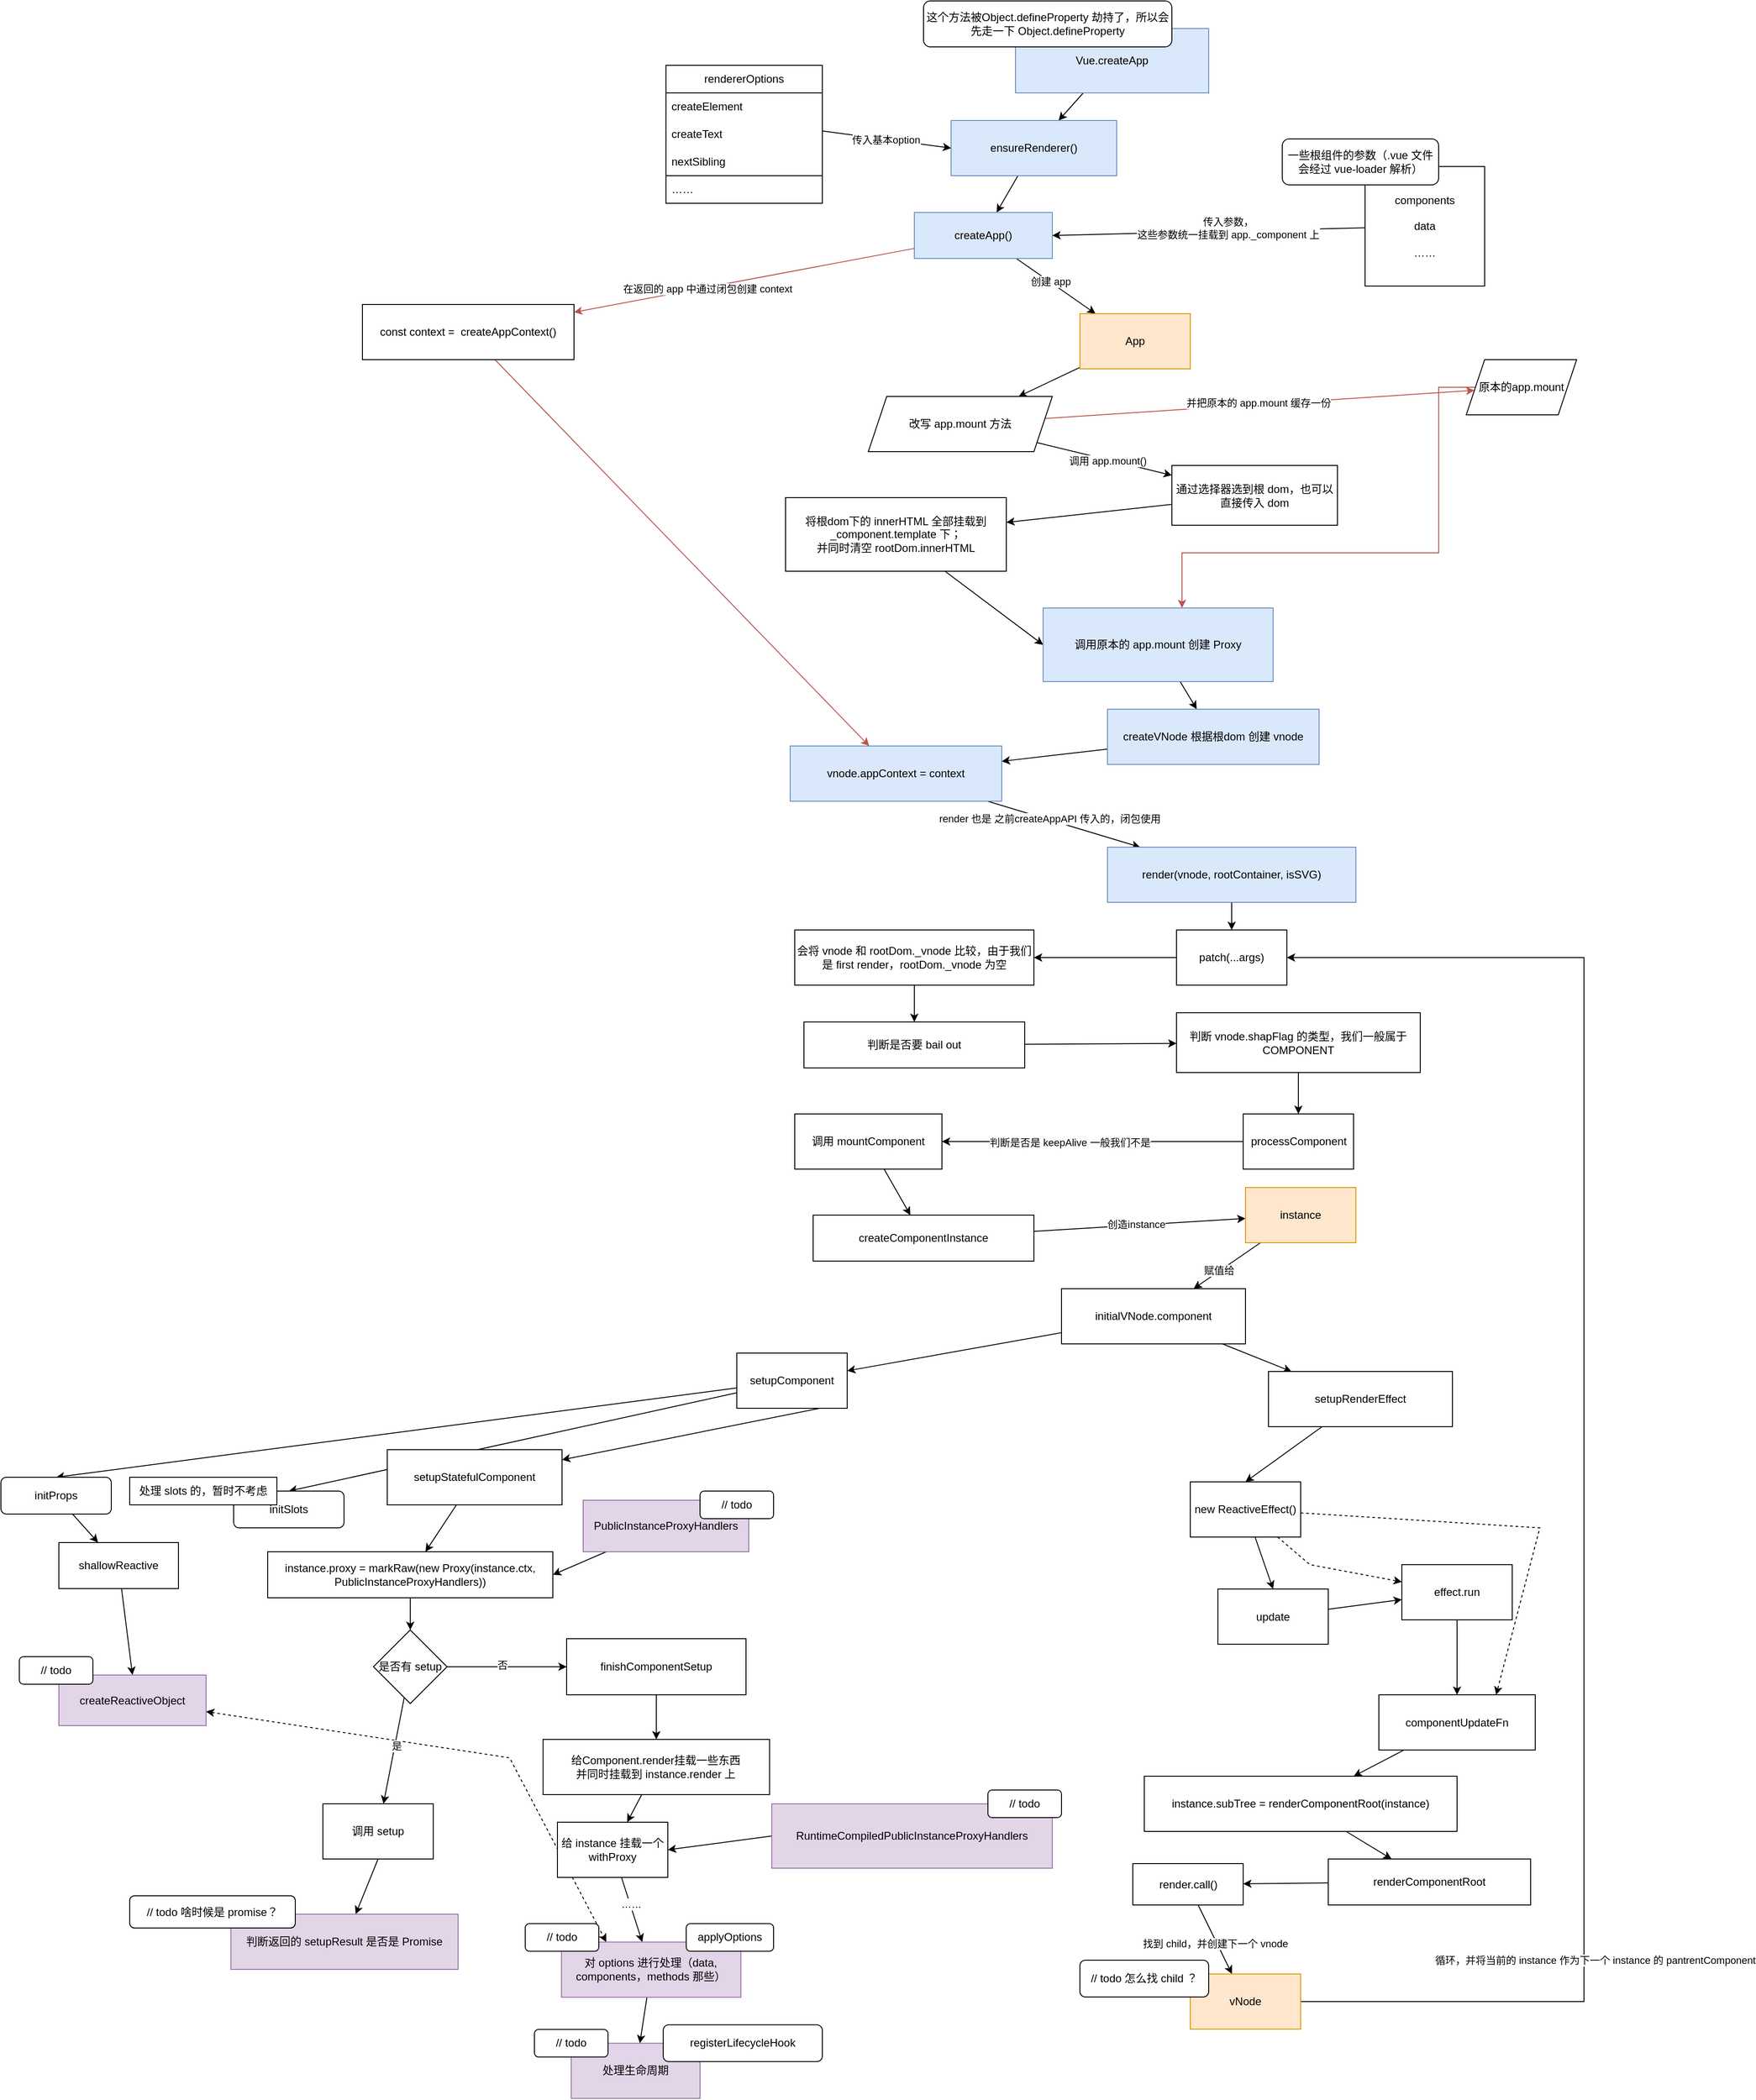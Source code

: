 <mxfile version="21.7.4" type="github">
  <diagram name="第 1 页" id="jVa2W7IPWwnAXI4XaTAD">
    <mxGraphModel dx="2261" dy="822" grid="1" gridSize="10" guides="1" tooltips="1" connect="1" arrows="1" fold="1" page="1" pageScale="1" pageWidth="827" pageHeight="1169" math="0" shadow="0">
      <root>
        <mxCell id="0" />
        <mxCell id="1" parent="0" />
        <mxCell id="zJVTqqphNSBY5kHAIyzm-97" style="edgeStyle=none;rounded=0;orthogonalLoop=1;jettySize=auto;html=1;exitX=0.75;exitY=1;exitDx=0;exitDy=0;" parent="1" source="zJVTqqphNSBY5kHAIyzm-80" target="zJVTqqphNSBY5kHAIyzm-98" edge="1">
          <mxGeometry relative="1" as="geometry">
            <mxPoint x="410" y="1750" as="targetPoint" />
            <mxPoint x="220" y="1695.001" as="sourcePoint" />
          </mxGeometry>
        </mxCell>
        <mxCell id="zJVTqqphNSBY5kHAIyzm-1" style="rounded=0;orthogonalLoop=1;jettySize=auto;html=1;" parent="1" source="simCPiNDv_beY422lD6f-1" target="zJVTqqphNSBY5kHAIyzm-2" edge="1">
          <mxGeometry relative="1" as="geometry">
            <mxPoint x="320" y="270" as="targetPoint" />
          </mxGeometry>
        </mxCell>
        <mxCell id="simCPiNDv_beY422lD6f-1" value="Vue.createApp" style="rounded=0;whiteSpace=wrap;html=1;fillColor=#dae8fc;strokeColor=#6c8ebf;" parent="1" vertex="1">
          <mxGeometry x="280" y="110" width="210" height="70" as="geometry" />
        </mxCell>
        <mxCell id="simCPiNDv_beY422lD6f-2" value="这个方法被Object.defineProperty 劫持了，所以会先走一下 Object.defineProperty" style="rounded=1;whiteSpace=wrap;html=1;" parent="1" vertex="1">
          <mxGeometry x="180" y="80" width="270" height="50" as="geometry" />
        </mxCell>
        <mxCell id="zJVTqqphNSBY5kHAIyzm-11" style="rounded=0;orthogonalLoop=1;jettySize=auto;html=1;" parent="1" source="zJVTqqphNSBY5kHAIyzm-2" target="zJVTqqphNSBY5kHAIyzm-12" edge="1">
          <mxGeometry relative="1" as="geometry">
            <mxPoint x="280" y="360" as="targetPoint" />
          </mxGeometry>
        </mxCell>
        <mxCell id="zJVTqqphNSBY5kHAIyzm-2" value="ensureRenderer()" style="rounded=0;whiteSpace=wrap;html=1;fillColor=#dae8fc;strokeColor=#6c8ebf;" parent="1" vertex="1">
          <mxGeometry x="210" y="210" width="180" height="60" as="geometry" />
        </mxCell>
        <mxCell id="zJVTqqphNSBY5kHAIyzm-7" style="rounded=0;orthogonalLoop=1;jettySize=auto;html=1;entryX=0;entryY=0.5;entryDx=0;entryDy=0;" parent="1" source="zJVTqqphNSBY5kHAIyzm-3" target="zJVTqqphNSBY5kHAIyzm-2" edge="1">
          <mxGeometry relative="1" as="geometry" />
        </mxCell>
        <mxCell id="zJVTqqphNSBY5kHAIyzm-8" value="传入基本option" style="edgeLabel;html=1;align=center;verticalAlign=middle;resizable=0;points=[];" parent="zJVTqqphNSBY5kHAIyzm-7" vertex="1" connectable="0">
          <mxGeometry x="-0.017" relative="1" as="geometry">
            <mxPoint as="offset" />
          </mxGeometry>
        </mxCell>
        <mxCell id="zJVTqqphNSBY5kHAIyzm-3" value="rendererOptions" style="swimlane;fontStyle=0;childLayout=stackLayout;horizontal=1;startSize=30;horizontalStack=0;resizeParent=1;resizeParentMax=0;resizeLast=0;collapsible=1;marginBottom=0;whiteSpace=wrap;html=1;" parent="1" vertex="1">
          <mxGeometry x="-100" y="150" width="170" height="120" as="geometry" />
        </mxCell>
        <mxCell id="zJVTqqphNSBY5kHAIyzm-4" value="createElement" style="text;strokeColor=none;fillColor=none;align=left;verticalAlign=middle;spacingLeft=4;spacingRight=4;overflow=hidden;points=[[0,0.5],[1,0.5]];portConstraint=eastwest;rotatable=0;whiteSpace=wrap;html=1;" parent="zJVTqqphNSBY5kHAIyzm-3" vertex="1">
          <mxGeometry y="30" width="170" height="30" as="geometry" />
        </mxCell>
        <mxCell id="zJVTqqphNSBY5kHAIyzm-5" value="createText" style="text;strokeColor=none;fillColor=none;align=left;verticalAlign=middle;spacingLeft=4;spacingRight=4;overflow=hidden;points=[[0,0.5],[1,0.5]];portConstraint=eastwest;rotatable=0;whiteSpace=wrap;html=1;" parent="zJVTqqphNSBY5kHAIyzm-3" vertex="1">
          <mxGeometry y="60" width="170" height="30" as="geometry" />
        </mxCell>
        <mxCell id="zJVTqqphNSBY5kHAIyzm-6" value="nextSibling" style="text;strokeColor=none;fillColor=none;align=left;verticalAlign=middle;spacingLeft=4;spacingRight=4;overflow=hidden;points=[[0,0.5],[1,0.5]];portConstraint=eastwest;rotatable=0;whiteSpace=wrap;html=1;" parent="zJVTqqphNSBY5kHAIyzm-3" vertex="1">
          <mxGeometry y="90" width="170" height="30" as="geometry" />
        </mxCell>
        <mxCell id="zJVTqqphNSBY5kHAIyzm-10" value="……" style="text;strokeColor=default;fillColor=none;align=left;verticalAlign=middle;spacingLeft=4;spacingRight=4;overflow=hidden;points=[[0,0.5],[1,0.5]];portConstraint=eastwest;rotatable=0;whiteSpace=wrap;html=1;" parent="1" vertex="1">
          <mxGeometry x="-100" y="270" width="170" height="30" as="geometry" />
        </mxCell>
        <mxCell id="zJVTqqphNSBY5kHAIyzm-13" style="rounded=0;orthogonalLoop=1;jettySize=auto;html=1;" parent="1" source="zJVTqqphNSBY5kHAIyzm-12" target="zJVTqqphNSBY5kHAIyzm-14" edge="1">
          <mxGeometry relative="1" as="geometry">
            <mxPoint x="270" y="460" as="targetPoint" />
          </mxGeometry>
        </mxCell>
        <mxCell id="zJVTqqphNSBY5kHAIyzm-15" value="创建 app" style="edgeLabel;html=1;align=center;verticalAlign=middle;resizable=0;points=[];" parent="zJVTqqphNSBY5kHAIyzm-13" vertex="1" connectable="0">
          <mxGeometry x="-0.15" y="1" relative="1" as="geometry">
            <mxPoint as="offset" />
          </mxGeometry>
        </mxCell>
        <mxCell id="zJVTqqphNSBY5kHAIyzm-46" style="edgeStyle=none;rounded=0;orthogonalLoop=1;jettySize=auto;html=1;fillColor=#f8cecc;strokeColor=#b85450;" parent="1" source="zJVTqqphNSBY5kHAIyzm-12" target="zJVTqqphNSBY5kHAIyzm-48" edge="1">
          <mxGeometry relative="1" as="geometry">
            <mxPoint y="420" as="targetPoint" />
          </mxGeometry>
        </mxCell>
        <mxCell id="zJVTqqphNSBY5kHAIyzm-47" value="在返回的 app 中通过闭包创建 context" style="edgeLabel;html=1;align=center;verticalAlign=middle;resizable=0;points=[];" parent="zJVTqqphNSBY5kHAIyzm-46" vertex="1" connectable="0">
          <mxGeometry x="0.219" y="2" relative="1" as="geometry">
            <mxPoint y="-1" as="offset" />
          </mxGeometry>
        </mxCell>
        <mxCell id="zJVTqqphNSBY5kHAIyzm-12" value="createApp()" style="rounded=0;whiteSpace=wrap;html=1;fillColor=#dae8fc;strokeColor=#6c8ebf;" parent="1" vertex="1">
          <mxGeometry x="170" y="310" width="150" height="50" as="geometry" />
        </mxCell>
        <mxCell id="zJVTqqphNSBY5kHAIyzm-26" style="edgeStyle=none;rounded=0;orthogonalLoop=1;jettySize=auto;html=1;" parent="1" source="zJVTqqphNSBY5kHAIyzm-14" target="zJVTqqphNSBY5kHAIyzm-27" edge="1">
          <mxGeometry relative="1" as="geometry">
            <mxPoint x="360" y="530" as="targetPoint" />
          </mxGeometry>
        </mxCell>
        <mxCell id="zJVTqqphNSBY5kHAIyzm-14" value="App" style="rounded=0;whiteSpace=wrap;html=1;fillColor=#ffe6cc;strokeColor=#d79b00;" parent="1" vertex="1">
          <mxGeometry x="350" y="420" width="120" height="60" as="geometry" />
        </mxCell>
        <mxCell id="zJVTqqphNSBY5kHAIyzm-20" style="edgeStyle=none;rounded=0;orthogonalLoop=1;jettySize=auto;html=1;entryX=1;entryY=0.5;entryDx=0;entryDy=0;" parent="1" source="zJVTqqphNSBY5kHAIyzm-19" target="zJVTqqphNSBY5kHAIyzm-12" edge="1">
          <mxGeometry relative="1" as="geometry" />
        </mxCell>
        <mxCell id="zJVTqqphNSBY5kHAIyzm-21" value="传入参数，&lt;br&gt;这些参数统一挂载到 app._component 上" style="edgeLabel;html=1;align=center;verticalAlign=middle;resizable=0;points=[];" parent="zJVTqqphNSBY5kHAIyzm-20" vertex="1" connectable="0">
          <mxGeometry x="0.08" y="-2" relative="1" as="geometry">
            <mxPoint x="34" y="-2" as="offset" />
          </mxGeometry>
        </mxCell>
        <mxCell id="zJVTqqphNSBY5kHAIyzm-19" value="components&lt;br&gt;&lt;br&gt;data&lt;br&gt;&lt;br&gt;……" style="whiteSpace=wrap;html=1;aspect=fixed;" parent="1" vertex="1">
          <mxGeometry x="660" y="260" width="130" height="130" as="geometry" />
        </mxCell>
        <mxCell id="zJVTqqphNSBY5kHAIyzm-24" value="一些根组件的参数（.vue 文件会经过 vue-loader 解析）" style="rounded=1;whiteSpace=wrap;html=1;" parent="1" vertex="1">
          <mxGeometry x="570" y="230" width="170" height="50" as="geometry" />
        </mxCell>
        <mxCell id="zJVTqqphNSBY5kHAIyzm-28" style="edgeStyle=none;rounded=0;orthogonalLoop=1;jettySize=auto;html=1;" parent="1" source="zJVTqqphNSBY5kHAIyzm-27" target="zJVTqqphNSBY5kHAIyzm-31" edge="1">
          <mxGeometry relative="1" as="geometry">
            <mxPoint x="390" y="620" as="targetPoint" />
          </mxGeometry>
        </mxCell>
        <mxCell id="zJVTqqphNSBY5kHAIyzm-29" value="调用 app.mount()" style="edgeLabel;html=1;align=center;verticalAlign=middle;resizable=0;points=[];" parent="zJVTqqphNSBY5kHAIyzm-28" vertex="1" connectable="0">
          <mxGeometry x="-0.183" y="-7" relative="1" as="geometry">
            <mxPoint x="18" y="-2" as="offset" />
          </mxGeometry>
        </mxCell>
        <mxCell id="zJVTqqphNSBY5kHAIyzm-35" style="edgeStyle=none;rounded=0;orthogonalLoop=1;jettySize=auto;html=1;fillColor=#f8cecc;strokeColor=#b85450;" parent="1" source="zJVTqqphNSBY5kHAIyzm-27" target="zJVTqqphNSBY5kHAIyzm-37" edge="1">
          <mxGeometry relative="1" as="geometry">
            <mxPoint x="650" y="530" as="targetPoint" />
          </mxGeometry>
        </mxCell>
        <mxCell id="zJVTqqphNSBY5kHAIyzm-36" value="并把原本的 app.mount 缓存一份" style="edgeLabel;html=1;align=center;verticalAlign=middle;resizable=0;points=[];" parent="zJVTqqphNSBY5kHAIyzm-35" vertex="1" connectable="0">
          <mxGeometry x="-0.008" y="2" relative="1" as="geometry">
            <mxPoint as="offset" />
          </mxGeometry>
        </mxCell>
        <mxCell id="zJVTqqphNSBY5kHAIyzm-27" value="改写 app.mount 方法" style="shape=parallelogram;perimeter=parallelogramPerimeter;whiteSpace=wrap;html=1;fixedSize=1;" parent="1" vertex="1">
          <mxGeometry x="120" y="510" width="200" height="60" as="geometry" />
        </mxCell>
        <mxCell id="zJVTqqphNSBY5kHAIyzm-33" style="edgeStyle=none;rounded=0;orthogonalLoop=1;jettySize=auto;html=1;" parent="1" source="zJVTqqphNSBY5kHAIyzm-31" target="zJVTqqphNSBY5kHAIyzm-34" edge="1">
          <mxGeometry relative="1" as="geometry">
            <mxPoint x="280" y="670" as="targetPoint" />
          </mxGeometry>
        </mxCell>
        <mxCell id="zJVTqqphNSBY5kHAIyzm-31" value="通过选择器选到根 dom，也可以直接传入 dom" style="rounded=0;whiteSpace=wrap;html=1;" parent="1" vertex="1">
          <mxGeometry x="450" y="585" width="180" height="65" as="geometry" />
        </mxCell>
        <mxCell id="zJVTqqphNSBY5kHAIyzm-38" style="edgeStyle=none;rounded=0;orthogonalLoop=1;jettySize=auto;html=1;entryX=0;entryY=0.5;entryDx=0;entryDy=0;" parent="1" source="zJVTqqphNSBY5kHAIyzm-34" target="zJVTqqphNSBY5kHAIyzm-41" edge="1">
          <mxGeometry relative="1" as="geometry">
            <mxPoint x="390" y="760" as="targetPoint" />
          </mxGeometry>
        </mxCell>
        <mxCell id="zJVTqqphNSBY5kHAIyzm-34" value="&lt;div style=&quot;&quot;&gt;&lt;span style=&quot;background-color: initial;&quot;&gt;将根dom下的 innerHTML 全部挂载到 _component.template 下；&lt;/span&gt;&lt;/div&gt;&lt;div style=&quot;&quot;&gt;&lt;span style=&quot;background-color: initial;&quot;&gt;并同时清空 rootDom.innerHTML&lt;/span&gt;&lt;/div&gt;" style="rounded=0;whiteSpace=wrap;html=1;align=center;" parent="1" vertex="1">
          <mxGeometry x="30" y="620" width="240" height="80" as="geometry" />
        </mxCell>
        <mxCell id="zJVTqqphNSBY5kHAIyzm-39" style="edgeStyle=orthogonalEdgeStyle;rounded=0;orthogonalLoop=1;jettySize=auto;html=1;fillColor=#f8cecc;strokeColor=#b85450;" parent="1" source="zJVTqqphNSBY5kHAIyzm-37" target="zJVTqqphNSBY5kHAIyzm-41" edge="1">
          <mxGeometry relative="1" as="geometry">
            <mxPoint x="460" y="760" as="targetPoint" />
            <Array as="points">
              <mxPoint x="740" y="680" />
              <mxPoint x="461" y="680" />
            </Array>
          </mxGeometry>
        </mxCell>
        <mxCell id="zJVTqqphNSBY5kHAIyzm-37" value="原本的app.mount" style="shape=parallelogram;perimeter=parallelogramPerimeter;whiteSpace=wrap;html=1;fixedSize=1;" parent="1" vertex="1">
          <mxGeometry x="770" y="470" width="120" height="60" as="geometry" />
        </mxCell>
        <mxCell id="zJVTqqphNSBY5kHAIyzm-42" style="edgeStyle=none;rounded=0;orthogonalLoop=1;jettySize=auto;html=1;" parent="1" source="zJVTqqphNSBY5kHAIyzm-41" target="zJVTqqphNSBY5kHAIyzm-43" edge="1">
          <mxGeometry relative="1" as="geometry">
            <mxPoint x="350" y="880" as="targetPoint" />
          </mxGeometry>
        </mxCell>
        <mxCell id="zJVTqqphNSBY5kHAIyzm-41" value="调用原本的 app.mount 创建 Proxy" style="rounded=0;whiteSpace=wrap;html=1;fillColor=#dae8fc;strokeColor=#6c8ebf;" parent="1" vertex="1">
          <mxGeometry x="310" y="740" width="250" height="80" as="geometry" />
        </mxCell>
        <mxCell id="zJVTqqphNSBY5kHAIyzm-51" style="edgeStyle=none;rounded=0;orthogonalLoop=1;jettySize=auto;html=1;" parent="1" source="zJVTqqphNSBY5kHAIyzm-43" target="zJVTqqphNSBY5kHAIyzm-50" edge="1">
          <mxGeometry relative="1" as="geometry" />
        </mxCell>
        <mxCell id="zJVTqqphNSBY5kHAIyzm-43" value="createVNode 根据根dom 创建 vnode" style="rounded=0;whiteSpace=wrap;html=1;fillColor=#dae8fc;strokeColor=#6c8ebf;" parent="1" vertex="1">
          <mxGeometry x="380" y="850" width="230" height="60" as="geometry" />
        </mxCell>
        <mxCell id="zJVTqqphNSBY5kHAIyzm-49" style="edgeStyle=none;rounded=0;orthogonalLoop=1;jettySize=auto;html=1;fillColor=#f8cecc;strokeColor=#b85450;" parent="1" source="zJVTqqphNSBY5kHAIyzm-48" target="zJVTqqphNSBY5kHAIyzm-50" edge="1">
          <mxGeometry relative="1" as="geometry">
            <mxPoint x="100" y="950" as="targetPoint" />
          </mxGeometry>
        </mxCell>
        <mxCell id="zJVTqqphNSBY5kHAIyzm-48" value="const context =&amp;nbsp;&amp;nbsp;createAppContext()" style="rounded=0;whiteSpace=wrap;html=1;" parent="1" vertex="1">
          <mxGeometry x="-430" y="410" width="230" height="60" as="geometry" />
        </mxCell>
        <mxCell id="zJVTqqphNSBY5kHAIyzm-52" style="edgeStyle=none;rounded=0;orthogonalLoop=1;jettySize=auto;html=1;" parent="1" source="zJVTqqphNSBY5kHAIyzm-50" target="zJVTqqphNSBY5kHAIyzm-53" edge="1">
          <mxGeometry relative="1" as="geometry">
            <mxPoint x="370" y="1000" as="targetPoint" />
          </mxGeometry>
        </mxCell>
        <mxCell id="zJVTqqphNSBY5kHAIyzm-54" value="render 也是 之前createAppAPI 传入的，闭包使用" style="edgeLabel;html=1;align=center;verticalAlign=middle;resizable=0;points=[];" parent="zJVTqqphNSBY5kHAIyzm-52" vertex="1" connectable="0">
          <mxGeometry x="-0.194" y="1" relative="1" as="geometry">
            <mxPoint as="offset" />
          </mxGeometry>
        </mxCell>
        <mxCell id="zJVTqqphNSBY5kHAIyzm-50" value="vnode.appContext = context" style="rounded=0;whiteSpace=wrap;html=1;fillColor=#dae8fc;strokeColor=#6c8ebf;" parent="1" vertex="1">
          <mxGeometry x="35" y="890" width="230" height="60" as="geometry" />
        </mxCell>
        <mxCell id="zJVTqqphNSBY5kHAIyzm-55" style="edgeStyle=none;rounded=0;orthogonalLoop=1;jettySize=auto;html=1;" parent="1" source="zJVTqqphNSBY5kHAIyzm-53" target="zJVTqqphNSBY5kHAIyzm-56" edge="1">
          <mxGeometry relative="1" as="geometry">
            <mxPoint x="515" y="1110" as="targetPoint" />
          </mxGeometry>
        </mxCell>
        <mxCell id="zJVTqqphNSBY5kHAIyzm-53" value="render(vnode, rootContainer, isSVG)" style="rounded=0;whiteSpace=wrap;html=1;fillColor=#dae8fc;strokeColor=#6c8ebf;" parent="1" vertex="1">
          <mxGeometry x="380" y="1000" width="270" height="60" as="geometry" />
        </mxCell>
        <mxCell id="zJVTqqphNSBY5kHAIyzm-57" style="edgeStyle=none;rounded=0;orthogonalLoop=1;jettySize=auto;html=1;" parent="1" source="zJVTqqphNSBY5kHAIyzm-56" target="zJVTqqphNSBY5kHAIyzm-58" edge="1">
          <mxGeometry relative="1" as="geometry">
            <mxPoint x="240" y="1120" as="targetPoint" />
          </mxGeometry>
        </mxCell>
        <mxCell id="zJVTqqphNSBY5kHAIyzm-56" value="patch(...args)" style="rounded=0;whiteSpace=wrap;html=1;" parent="1" vertex="1">
          <mxGeometry x="455" y="1090" width="120" height="60" as="geometry" />
        </mxCell>
        <mxCell id="zJVTqqphNSBY5kHAIyzm-59" style="edgeStyle=none;rounded=0;orthogonalLoop=1;jettySize=auto;html=1;" parent="1" source="zJVTqqphNSBY5kHAIyzm-58" target="zJVTqqphNSBY5kHAIyzm-60" edge="1">
          <mxGeometry relative="1" as="geometry">
            <mxPoint x="170" y="1210" as="targetPoint" />
          </mxGeometry>
        </mxCell>
        <mxCell id="zJVTqqphNSBY5kHAIyzm-58" value="会将 vnode 和 rootDom._vnode 比较，由于我们是 first render，rootDom._vnode 为空" style="rounded=0;whiteSpace=wrap;html=1;" parent="1" vertex="1">
          <mxGeometry x="40" y="1090" width="260" height="60" as="geometry" />
        </mxCell>
        <mxCell id="zJVTqqphNSBY5kHAIyzm-61" style="edgeStyle=none;rounded=0;orthogonalLoop=1;jettySize=auto;html=1;" parent="1" source="zJVTqqphNSBY5kHAIyzm-60" target="zJVTqqphNSBY5kHAIyzm-62" edge="1">
          <mxGeometry relative="1" as="geometry">
            <mxPoint x="400" y="1215" as="targetPoint" />
          </mxGeometry>
        </mxCell>
        <mxCell id="zJVTqqphNSBY5kHAIyzm-60" value="判断是否要 bail out" style="rounded=0;whiteSpace=wrap;html=1;" parent="1" vertex="1">
          <mxGeometry x="50" y="1190" width="240" height="50" as="geometry" />
        </mxCell>
        <mxCell id="zJVTqqphNSBY5kHAIyzm-63" style="edgeStyle=none;rounded=0;orthogonalLoop=1;jettySize=auto;html=1;" parent="1" source="zJVTqqphNSBY5kHAIyzm-62" target="zJVTqqphNSBY5kHAIyzm-64" edge="1">
          <mxGeometry relative="1" as="geometry">
            <mxPoint x="587.5" y="1300" as="targetPoint" />
          </mxGeometry>
        </mxCell>
        <mxCell id="zJVTqqphNSBY5kHAIyzm-62" value="判断 vnode.shapFlag 的类型，我们一般属于&lt;br&gt;COMPONENT" style="rounded=0;whiteSpace=wrap;html=1;" parent="1" vertex="1">
          <mxGeometry x="455" y="1180" width="265" height="65" as="geometry" />
        </mxCell>
        <mxCell id="zJVTqqphNSBY5kHAIyzm-65" style="edgeStyle=none;rounded=0;orthogonalLoop=1;jettySize=auto;html=1;" parent="1" source="zJVTqqphNSBY5kHAIyzm-64" target="zJVTqqphNSBY5kHAIyzm-66" edge="1">
          <mxGeometry relative="1" as="geometry">
            <mxPoint x="180" y="1320" as="targetPoint" />
          </mxGeometry>
        </mxCell>
        <mxCell id="zJVTqqphNSBY5kHAIyzm-67" value="判断是否是 keepAlive 一般我们不是" style="edgeLabel;html=1;align=center;verticalAlign=middle;resizable=0;points=[];" parent="zJVTqqphNSBY5kHAIyzm-65" vertex="1" connectable="0">
          <mxGeometry x="0.151" y="1" relative="1" as="geometry">
            <mxPoint as="offset" />
          </mxGeometry>
        </mxCell>
        <mxCell id="zJVTqqphNSBY5kHAIyzm-64" value="processComponent" style="rounded=0;whiteSpace=wrap;html=1;" parent="1" vertex="1">
          <mxGeometry x="527.5" y="1290" width="120" height="60" as="geometry" />
        </mxCell>
        <mxCell id="zJVTqqphNSBY5kHAIyzm-69" style="edgeStyle=none;rounded=0;orthogonalLoop=1;jettySize=auto;html=1;" parent="1" source="zJVTqqphNSBY5kHAIyzm-66" target="zJVTqqphNSBY5kHAIyzm-70" edge="1">
          <mxGeometry relative="1" as="geometry">
            <mxPoint x="120" y="1430" as="targetPoint" />
          </mxGeometry>
        </mxCell>
        <mxCell id="zJVTqqphNSBY5kHAIyzm-66" value="调用&amp;nbsp;mountComponent" style="rounded=0;whiteSpace=wrap;html=1;" parent="1" vertex="1">
          <mxGeometry x="40" y="1290" width="160" height="60" as="geometry" />
        </mxCell>
        <mxCell id="zJVTqqphNSBY5kHAIyzm-68" style="edgeStyle=none;rounded=0;orthogonalLoop=1;jettySize=auto;html=1;exitX=0.75;exitY=0;exitDx=0;exitDy=0;" parent="1" source="zJVTqqphNSBY5kHAIyzm-66" target="zJVTqqphNSBY5kHAIyzm-66" edge="1">
          <mxGeometry relative="1" as="geometry" />
        </mxCell>
        <mxCell id="zJVTqqphNSBY5kHAIyzm-71" style="edgeStyle=none;rounded=0;orthogonalLoop=1;jettySize=auto;html=1;" parent="1" source="zJVTqqphNSBY5kHAIyzm-70" target="zJVTqqphNSBY5kHAIyzm-72" edge="1">
          <mxGeometry relative="1" as="geometry">
            <mxPoint x="430" y="1425" as="targetPoint" />
          </mxGeometry>
        </mxCell>
        <mxCell id="zJVTqqphNSBY5kHAIyzm-73" value="创造instance" style="edgeLabel;html=1;align=center;verticalAlign=middle;resizable=0;points=[];" parent="zJVTqqphNSBY5kHAIyzm-71" vertex="1" connectable="0">
          <mxGeometry x="-0.037" y="1" relative="1" as="geometry">
            <mxPoint as="offset" />
          </mxGeometry>
        </mxCell>
        <mxCell id="zJVTqqphNSBY5kHAIyzm-70" value="createComponentInstance" style="rounded=0;whiteSpace=wrap;html=1;" parent="1" vertex="1">
          <mxGeometry x="60" y="1400" width="240" height="50" as="geometry" />
        </mxCell>
        <mxCell id="zJVTqqphNSBY5kHAIyzm-75" style="edgeStyle=none;rounded=0;orthogonalLoop=1;jettySize=auto;html=1;" parent="1" source="zJVTqqphNSBY5kHAIyzm-72" target="zJVTqqphNSBY5kHAIyzm-78" edge="1">
          <mxGeometry relative="1" as="geometry">
            <mxPoint x="590" y="1510" as="targetPoint" />
          </mxGeometry>
        </mxCell>
        <mxCell id="zJVTqqphNSBY5kHAIyzm-76" value="赋值给" style="edgeLabel;html=1;align=center;verticalAlign=middle;resizable=0;points=[];" parent="zJVTqqphNSBY5kHAIyzm-75" vertex="1" connectable="0">
          <mxGeometry x="0.236" y="2" relative="1" as="geometry">
            <mxPoint x="-2" y="-3" as="offset" />
          </mxGeometry>
        </mxCell>
        <mxCell id="zJVTqqphNSBY5kHAIyzm-72" value="instance" style="rounded=0;whiteSpace=wrap;html=1;fillColor=#ffe6cc;strokeColor=#d79b00;" parent="1" vertex="1">
          <mxGeometry x="530" y="1370" width="120" height="60" as="geometry" />
        </mxCell>
        <mxCell id="zJVTqqphNSBY5kHAIyzm-79" style="edgeStyle=none;rounded=0;orthogonalLoop=1;jettySize=auto;html=1;" parent="1" source="zJVTqqphNSBY5kHAIyzm-78" target="zJVTqqphNSBY5kHAIyzm-80" edge="1">
          <mxGeometry relative="1" as="geometry">
            <mxPoint x="250" y="1540" as="targetPoint" />
          </mxGeometry>
        </mxCell>
        <mxCell id="8fbml9rFBPQE95AYInHe-17" style="edgeStyle=none;rounded=0;orthogonalLoop=1;jettySize=auto;html=1;" edge="1" parent="1" source="zJVTqqphNSBY5kHAIyzm-78" target="8fbml9rFBPQE95AYInHe-18">
          <mxGeometry relative="1" as="geometry">
            <mxPoint x="590" y="1660" as="targetPoint" />
          </mxGeometry>
        </mxCell>
        <mxCell id="zJVTqqphNSBY5kHAIyzm-78" value="initialVNode.component" style="rounded=0;whiteSpace=wrap;html=1;" parent="1" vertex="1">
          <mxGeometry x="330" y="1480" width="200" height="60" as="geometry" />
        </mxCell>
        <mxCell id="zJVTqqphNSBY5kHAIyzm-84" style="edgeStyle=none;rounded=0;orthogonalLoop=1;jettySize=auto;html=1;entryX=0.5;entryY=0;entryDx=0;entryDy=0;" parent="1" source="zJVTqqphNSBY5kHAIyzm-80" target="zJVTqqphNSBY5kHAIyzm-82" edge="1">
          <mxGeometry relative="1" as="geometry" />
        </mxCell>
        <mxCell id="zJVTqqphNSBY5kHAIyzm-85" style="edgeStyle=none;rounded=0;orthogonalLoop=1;jettySize=auto;html=1;entryX=0.5;entryY=0;entryDx=0;entryDy=0;" parent="1" source="zJVTqqphNSBY5kHAIyzm-80" target="zJVTqqphNSBY5kHAIyzm-83" edge="1">
          <mxGeometry relative="1" as="geometry" />
        </mxCell>
        <mxCell id="zJVTqqphNSBY5kHAIyzm-80" value="setupComponent" style="rounded=0;whiteSpace=wrap;html=1;" parent="1" vertex="1">
          <mxGeometry x="-23" y="1550" width="120" height="60" as="geometry" />
        </mxCell>
        <mxCell id="zJVTqqphNSBY5kHAIyzm-86" style="edgeStyle=none;rounded=0;orthogonalLoop=1;jettySize=auto;html=1;" parent="1" source="zJVTqqphNSBY5kHAIyzm-82" target="zJVTqqphNSBY5kHAIyzm-87" edge="1">
          <mxGeometry relative="1" as="geometry">
            <mxPoint x="-873" y="1746" as="targetPoint" />
          </mxGeometry>
        </mxCell>
        <mxCell id="zJVTqqphNSBY5kHAIyzm-82" value="initProps" style="rounded=1;whiteSpace=wrap;html=1;" parent="1" vertex="1">
          <mxGeometry x="-823" y="1685" width="120" height="40" as="geometry" />
        </mxCell>
        <mxCell id="zJVTqqphNSBY5kHAIyzm-83" value="initSlots" style="rounded=1;whiteSpace=wrap;html=1;" parent="1" vertex="1">
          <mxGeometry x="-570" y="1700" width="120" height="40" as="geometry" />
        </mxCell>
        <mxCell id="zJVTqqphNSBY5kHAIyzm-94" style="edgeStyle=none;rounded=0;orthogonalLoop=1;jettySize=auto;html=1;entryX=0.5;entryY=0;entryDx=0;entryDy=0;" parent="1" source="zJVTqqphNSBY5kHAIyzm-87" target="zJVTqqphNSBY5kHAIyzm-89" edge="1">
          <mxGeometry relative="1" as="geometry">
            <Array as="points" />
          </mxGeometry>
        </mxCell>
        <mxCell id="zJVTqqphNSBY5kHAIyzm-87" value="shallowReactive" style="rounded=0;whiteSpace=wrap;html=1;" parent="1" vertex="1">
          <mxGeometry x="-760" y="1756" width="130" height="50" as="geometry" />
        </mxCell>
        <mxCell id="8fbml9rFBPQE95AYInHe-11" style="edgeStyle=none;rounded=0;orthogonalLoop=1;jettySize=auto;html=1;entryX=0.25;entryY=0;entryDx=0;entryDy=0;dashed=1;startArrow=classic;startFill=1;" edge="1" parent="1" source="zJVTqqphNSBY5kHAIyzm-89" target="8fbml9rFBPQE95AYInHe-7">
          <mxGeometry relative="1" as="geometry">
            <Array as="points">
              <mxPoint x="-270" y="1990" />
            </Array>
          </mxGeometry>
        </mxCell>
        <mxCell id="zJVTqqphNSBY5kHAIyzm-89" value="createReactiveObject" style="rounded=0;whiteSpace=wrap;html=1;fillColor=#e1d5e7;strokeColor=#9673a6;" parent="1" vertex="1">
          <mxGeometry x="-760" y="1900" width="160" height="55" as="geometry" />
        </mxCell>
        <mxCell id="zJVTqqphNSBY5kHAIyzm-91" value="// todo" style="rounded=1;whiteSpace=wrap;html=1;" parent="1" vertex="1">
          <mxGeometry x="-803" y="1880" width="80" height="30" as="geometry" />
        </mxCell>
        <mxCell id="zJVTqqphNSBY5kHAIyzm-93" value="处理 slots 的，暂时不考虑" style="rounded=0;whiteSpace=wrap;html=1;" parent="1" vertex="1">
          <mxGeometry x="-683" y="1685" width="160" height="30" as="geometry" />
        </mxCell>
        <mxCell id="zJVTqqphNSBY5kHAIyzm-99" style="edgeStyle=none;rounded=0;orthogonalLoop=1;jettySize=auto;html=1;" parent="1" source="zJVTqqphNSBY5kHAIyzm-98" target="zJVTqqphNSBY5kHAIyzm-100" edge="1">
          <mxGeometry relative="1" as="geometry">
            <mxPoint x="-373" y="1810" as="targetPoint" />
          </mxGeometry>
        </mxCell>
        <mxCell id="zJVTqqphNSBY5kHAIyzm-98" value="setupStatefulComponent" style="rounded=0;whiteSpace=wrap;html=1;" parent="1" vertex="1">
          <mxGeometry x="-403" y="1655" width="190" height="60" as="geometry" />
        </mxCell>
        <mxCell id="zJVTqqphNSBY5kHAIyzm-104" style="edgeStyle=none;rounded=0;orthogonalLoop=1;jettySize=auto;html=1;" parent="1" source="zJVTqqphNSBY5kHAIyzm-100" target="zJVTqqphNSBY5kHAIyzm-105" edge="1">
          <mxGeometry relative="1" as="geometry">
            <mxPoint x="-378" y="1860" as="targetPoint" />
          </mxGeometry>
        </mxCell>
        <mxCell id="zJVTqqphNSBY5kHAIyzm-100" value="instance.proxy = markRaw(new Proxy(instance.ctx, PublicInstanceProxyHandlers))" style="rounded=0;whiteSpace=wrap;html=1;" parent="1" vertex="1">
          <mxGeometry x="-533" y="1766" width="310" height="50" as="geometry" />
        </mxCell>
        <mxCell id="zJVTqqphNSBY5kHAIyzm-102" style="edgeStyle=none;rounded=0;orthogonalLoop=1;jettySize=auto;html=1;entryX=1;entryY=0.5;entryDx=0;entryDy=0;" parent="1" source="zJVTqqphNSBY5kHAIyzm-101" target="zJVTqqphNSBY5kHAIyzm-100" edge="1">
          <mxGeometry relative="1" as="geometry" />
        </mxCell>
        <mxCell id="zJVTqqphNSBY5kHAIyzm-101" value="PublicInstanceProxyHandlers" style="rounded=0;whiteSpace=wrap;html=1;fillColor=#e1d5e7;strokeColor=#9673a6;" parent="1" vertex="1">
          <mxGeometry x="-190" y="1710" width="180" height="56" as="geometry" />
        </mxCell>
        <mxCell id="zJVTqqphNSBY5kHAIyzm-103" value="// todo" style="rounded=1;whiteSpace=wrap;html=1;" parent="1" vertex="1">
          <mxGeometry x="-63" y="1700" width="80" height="30" as="geometry" />
        </mxCell>
        <mxCell id="zJVTqqphNSBY5kHAIyzm-106" style="edgeStyle=none;rounded=0;orthogonalLoop=1;jettySize=auto;html=1;" parent="1" source="zJVTqqphNSBY5kHAIyzm-105" target="zJVTqqphNSBY5kHAIyzm-107" edge="1">
          <mxGeometry relative="1" as="geometry">
            <mxPoint x="-263" y="1891" as="targetPoint" />
          </mxGeometry>
        </mxCell>
        <mxCell id="zJVTqqphNSBY5kHAIyzm-108" value="否" style="edgeLabel;html=1;align=center;verticalAlign=middle;resizable=0;points=[];" parent="zJVTqqphNSBY5kHAIyzm-106" vertex="1" connectable="0">
          <mxGeometry x="-0.087" y="2" relative="1" as="geometry">
            <mxPoint as="offset" />
          </mxGeometry>
        </mxCell>
        <mxCell id="8fbml9rFBPQE95AYInHe-55" style="edgeStyle=none;rounded=0;orthogonalLoop=1;jettySize=auto;html=1;" edge="1" parent="1" source="zJVTqqphNSBY5kHAIyzm-105" target="8fbml9rFBPQE95AYInHe-57">
          <mxGeometry relative="1" as="geometry">
            <mxPoint x="-500" y="2060" as="targetPoint" />
          </mxGeometry>
        </mxCell>
        <mxCell id="8fbml9rFBPQE95AYInHe-56" value="是" style="edgeLabel;html=1;align=center;verticalAlign=middle;resizable=0;points=[];" vertex="1" connectable="0" parent="8fbml9rFBPQE95AYInHe-55">
          <mxGeometry x="-0.103" y="1" relative="1" as="geometry">
            <mxPoint as="offset" />
          </mxGeometry>
        </mxCell>
        <mxCell id="zJVTqqphNSBY5kHAIyzm-105" value="是否有 setup" style="rhombus;whiteSpace=wrap;html=1;" parent="1" vertex="1">
          <mxGeometry x="-418" y="1851" width="80" height="80" as="geometry" />
        </mxCell>
        <mxCell id="zJVTqqphNSBY5kHAIyzm-109" style="edgeStyle=none;rounded=0;orthogonalLoop=1;jettySize=auto;html=1;" parent="1" source="zJVTqqphNSBY5kHAIyzm-107" target="zJVTqqphNSBY5kHAIyzm-110" edge="1">
          <mxGeometry relative="1" as="geometry">
            <mxPoint x="-110.5" y="1970" as="targetPoint" />
          </mxGeometry>
        </mxCell>
        <mxCell id="zJVTqqphNSBY5kHAIyzm-107" value="finishComponentSetup" style="rounded=0;whiteSpace=wrap;html=1;" parent="1" vertex="1">
          <mxGeometry x="-208" y="1860.5" width="195" height="61" as="geometry" />
        </mxCell>
        <mxCell id="8fbml9rFBPQE95AYInHe-1" style="rounded=0;orthogonalLoop=1;jettySize=auto;html=1;" edge="1" parent="1" source="zJVTqqphNSBY5kHAIyzm-110" target="8fbml9rFBPQE95AYInHe-2">
          <mxGeometry relative="1" as="geometry">
            <mxPoint x="-123" y="2100" as="targetPoint" />
          </mxGeometry>
        </mxCell>
        <mxCell id="zJVTqqphNSBY5kHAIyzm-110" value="给Component.render挂载一些东西&lt;br&gt;并同时挂载到 instance.render 上" style="rounded=0;whiteSpace=wrap;html=1;" parent="1" vertex="1">
          <mxGeometry x="-233.62" y="1970" width="246.25" height="60" as="geometry" />
        </mxCell>
        <mxCell id="8fbml9rFBPQE95AYInHe-5" style="edgeStyle=none;rounded=0;orthogonalLoop=1;jettySize=auto;html=1;" edge="1" parent="1" source="8fbml9rFBPQE95AYInHe-2" target="8fbml9rFBPQE95AYInHe-7">
          <mxGeometry relative="1" as="geometry">
            <mxPoint x="-193" y="2220" as="targetPoint" />
          </mxGeometry>
        </mxCell>
        <mxCell id="8fbml9rFBPQE95AYInHe-6" value="……" style="edgeLabel;html=1;align=center;verticalAlign=middle;resizable=0;points=[];" vertex="1" connectable="0" parent="8fbml9rFBPQE95AYInHe-5">
          <mxGeometry x="-0.167" y="1" relative="1" as="geometry">
            <mxPoint as="offset" />
          </mxGeometry>
        </mxCell>
        <mxCell id="8fbml9rFBPQE95AYInHe-2" value="给 instance 挂载一个 withProxy" style="rounded=0;whiteSpace=wrap;html=1;" vertex="1" parent="1">
          <mxGeometry x="-218" y="2060" width="120" height="60" as="geometry" />
        </mxCell>
        <mxCell id="8fbml9rFBPQE95AYInHe-4" style="edgeStyle=none;rounded=0;orthogonalLoop=1;jettySize=auto;html=1;entryX=1;entryY=0.5;entryDx=0;entryDy=0;exitX=0;exitY=0.5;exitDx=0;exitDy=0;" edge="1" parent="1" source="8fbml9rFBPQE95AYInHe-3" target="8fbml9rFBPQE95AYInHe-2">
          <mxGeometry relative="1" as="geometry">
            <mxPoint x="-705" y="2063.346" as="sourcePoint" />
          </mxGeometry>
        </mxCell>
        <mxCell id="8fbml9rFBPQE95AYInHe-3" value="RuntimeCompiledPublicInstanceProxyHandlers" style="rounded=0;whiteSpace=wrap;html=1;fillColor=#e1d5e7;strokeColor=#9673a6;" vertex="1" parent="1">
          <mxGeometry x="15" y="2040" width="305" height="70" as="geometry" />
        </mxCell>
        <mxCell id="8fbml9rFBPQE95AYInHe-12" style="edgeStyle=none;rounded=0;orthogonalLoop=1;jettySize=auto;html=1;" edge="1" parent="1" source="8fbml9rFBPQE95AYInHe-7" target="8fbml9rFBPQE95AYInHe-13">
          <mxGeometry relative="1" as="geometry">
            <mxPoint x="-163" y="2320.29" as="targetPoint" />
          </mxGeometry>
        </mxCell>
        <mxCell id="8fbml9rFBPQE95AYInHe-7" value="对 options 进行处理（data, components，methods 那些）" style="rounded=0;whiteSpace=wrap;html=1;fillColor=#e1d5e7;strokeColor=#9673a6;" vertex="1" parent="1">
          <mxGeometry x="-213.62" y="2190.29" width="195" height="60" as="geometry" />
        </mxCell>
        <mxCell id="8fbml9rFBPQE95AYInHe-8" value="applyOptions" style="rounded=1;whiteSpace=wrap;html=1;" vertex="1" parent="1">
          <mxGeometry x="-78" y="2170.29" width="95" height="30" as="geometry" />
        </mxCell>
        <mxCell id="8fbml9rFBPQE95AYInHe-10" value="// todo" style="rounded=1;whiteSpace=wrap;html=1;" vertex="1" parent="1">
          <mxGeometry x="-253" y="2170.29" width="80" height="30" as="geometry" />
        </mxCell>
        <mxCell id="8fbml9rFBPQE95AYInHe-13" value="处理生命周期" style="rounded=0;whiteSpace=wrap;html=1;fillColor=#e1d5e7;strokeColor=#9673a6;" vertex="1" parent="1">
          <mxGeometry x="-203" y="2300.29" width="140" height="60" as="geometry" />
        </mxCell>
        <mxCell id="8fbml9rFBPQE95AYInHe-14" value="registerLifecycleHook" style="rounded=1;whiteSpace=wrap;html=1;" vertex="1" parent="1">
          <mxGeometry x="-103" y="2280.29" width="173" height="40" as="geometry" />
        </mxCell>
        <mxCell id="8fbml9rFBPQE95AYInHe-15" value="// todo" style="rounded=1;whiteSpace=wrap;html=1;" vertex="1" parent="1">
          <mxGeometry x="-243" y="2285.29" width="80" height="30" as="geometry" />
        </mxCell>
        <mxCell id="8fbml9rFBPQE95AYInHe-21" style="edgeStyle=none;rounded=0;orthogonalLoop=1;jettySize=auto;html=1;entryX=0.5;entryY=0;entryDx=0;entryDy=0;" edge="1" parent="1" source="8fbml9rFBPQE95AYInHe-18" target="8fbml9rFBPQE95AYInHe-23">
          <mxGeometry relative="1" as="geometry">
            <mxPoint x="550" y="1750" as="targetPoint" />
          </mxGeometry>
        </mxCell>
        <mxCell id="8fbml9rFBPQE95AYInHe-18" value="setupRenderEffect" style="rounded=0;whiteSpace=wrap;html=1;" vertex="1" parent="1">
          <mxGeometry x="555" y="1570" width="200" height="60" as="geometry" />
        </mxCell>
        <mxCell id="8fbml9rFBPQE95AYInHe-28" style="edgeStyle=none;rounded=0;orthogonalLoop=1;jettySize=auto;html=1;" edge="1" parent="1" source="8fbml9rFBPQE95AYInHe-20" target="8fbml9rFBPQE95AYInHe-26">
          <mxGeometry relative="1" as="geometry" />
        </mxCell>
        <mxCell id="8fbml9rFBPQE95AYInHe-20" value="update" style="rounded=0;whiteSpace=wrap;html=1;" vertex="1" parent="1">
          <mxGeometry x="500" y="1806.5" width="120" height="60" as="geometry" />
        </mxCell>
        <mxCell id="8fbml9rFBPQE95AYInHe-24" style="edgeStyle=none;rounded=0;orthogonalLoop=1;jettySize=auto;html=1;entryX=0.5;entryY=0;entryDx=0;entryDy=0;" edge="1" parent="1" source="8fbml9rFBPQE95AYInHe-23" target="8fbml9rFBPQE95AYInHe-20">
          <mxGeometry relative="1" as="geometry" />
        </mxCell>
        <mxCell id="8fbml9rFBPQE95AYInHe-25" style="edgeStyle=none;rounded=0;orthogonalLoop=1;jettySize=auto;html=1;dashed=1;" edge="1" parent="1" source="8fbml9rFBPQE95AYInHe-23" target="8fbml9rFBPQE95AYInHe-26">
          <mxGeometry relative="1" as="geometry">
            <mxPoint x="680" y="1776" as="targetPoint" />
            <Array as="points">
              <mxPoint x="600" y="1780" />
            </Array>
          </mxGeometry>
        </mxCell>
        <mxCell id="8fbml9rFBPQE95AYInHe-32" style="edgeStyle=none;rounded=0;orthogonalLoop=1;jettySize=auto;html=1;entryX=0.75;entryY=0;entryDx=0;entryDy=0;dashed=1;" edge="1" parent="1" source="8fbml9rFBPQE95AYInHe-23" target="8fbml9rFBPQE95AYInHe-31">
          <mxGeometry relative="1" as="geometry">
            <Array as="points">
              <mxPoint x="850" y="1740" />
            </Array>
          </mxGeometry>
        </mxCell>
        <mxCell id="8fbml9rFBPQE95AYInHe-23" value="new&amp;nbsp;ReactiveEffect()" style="rounded=0;whiteSpace=wrap;html=1;" vertex="1" parent="1">
          <mxGeometry x="470" y="1690" width="120" height="60" as="geometry" />
        </mxCell>
        <mxCell id="8fbml9rFBPQE95AYInHe-30" style="edgeStyle=none;rounded=0;orthogonalLoop=1;jettySize=auto;html=1;" edge="1" parent="1" source="8fbml9rFBPQE95AYInHe-26" target="8fbml9rFBPQE95AYInHe-31">
          <mxGeometry relative="1" as="geometry">
            <mxPoint x="830" y="1970" as="targetPoint" />
          </mxGeometry>
        </mxCell>
        <mxCell id="8fbml9rFBPQE95AYInHe-26" value="effect.run" style="rounded=0;whiteSpace=wrap;html=1;" vertex="1" parent="1">
          <mxGeometry x="700" y="1780" width="120" height="60" as="geometry" />
        </mxCell>
        <mxCell id="8fbml9rFBPQE95AYInHe-33" style="edgeStyle=none;rounded=0;orthogonalLoop=1;jettySize=auto;html=1;" edge="1" parent="1" source="8fbml9rFBPQE95AYInHe-31" target="8fbml9rFBPQE95AYInHe-36">
          <mxGeometry relative="1" as="geometry">
            <mxPoint x="610" y="2070" as="targetPoint" />
          </mxGeometry>
        </mxCell>
        <mxCell id="8fbml9rFBPQE95AYInHe-31" value="componentUpdateFn" style="rounded=0;whiteSpace=wrap;html=1;" vertex="1" parent="1">
          <mxGeometry x="675" y="1921.5" width="170" height="60" as="geometry" />
        </mxCell>
        <mxCell id="8fbml9rFBPQE95AYInHe-38" style="edgeStyle=none;rounded=0;orthogonalLoop=1;jettySize=auto;html=1;" edge="1" parent="1" source="8fbml9rFBPQE95AYInHe-36" target="8fbml9rFBPQE95AYInHe-39">
          <mxGeometry relative="1" as="geometry">
            <mxPoint x="750" y="2130" as="targetPoint" />
          </mxGeometry>
        </mxCell>
        <mxCell id="8fbml9rFBPQE95AYInHe-36" value="instance.subTree = renderComponentRoot(instance)" style="rounded=0;whiteSpace=wrap;html=1;" vertex="1" parent="1">
          <mxGeometry x="420" y="2010" width="340" height="60" as="geometry" />
        </mxCell>
        <mxCell id="8fbml9rFBPQE95AYInHe-40" style="edgeStyle=none;rounded=0;orthogonalLoop=1;jettySize=auto;html=1;" edge="1" parent="1" source="8fbml9rFBPQE95AYInHe-39" target="8fbml9rFBPQE95AYInHe-41">
          <mxGeometry relative="1" as="geometry">
            <mxPoint x="470" y="2125" as="targetPoint" />
          </mxGeometry>
        </mxCell>
        <mxCell id="8fbml9rFBPQE95AYInHe-39" value="renderComponentRoot" style="rounded=0;whiteSpace=wrap;html=1;" vertex="1" parent="1">
          <mxGeometry x="620" y="2100" width="220" height="50" as="geometry" />
        </mxCell>
        <mxCell id="8fbml9rFBPQE95AYInHe-43" style="edgeStyle=none;rounded=0;orthogonalLoop=1;jettySize=auto;html=1;" edge="1" parent="1" source="8fbml9rFBPQE95AYInHe-41" target="8fbml9rFBPQE95AYInHe-45">
          <mxGeometry relative="1" as="geometry">
            <mxPoint x="480" y="2230" as="targetPoint" />
          </mxGeometry>
        </mxCell>
        <mxCell id="8fbml9rFBPQE95AYInHe-44" value="找到 child，并创建下一个 vnode" style="edgeLabel;html=1;align=center;verticalAlign=middle;resizable=0;points=[];" vertex="1" connectable="0" parent="8fbml9rFBPQE95AYInHe-43">
          <mxGeometry x="0.095" y="-2" relative="1" as="geometry">
            <mxPoint as="offset" />
          </mxGeometry>
        </mxCell>
        <mxCell id="8fbml9rFBPQE95AYInHe-41" value="render.call()" style="rounded=0;whiteSpace=wrap;html=1;" vertex="1" parent="1">
          <mxGeometry x="407.5" y="2105" width="120" height="45" as="geometry" />
        </mxCell>
        <mxCell id="8fbml9rFBPQE95AYInHe-47" style="edgeStyle=orthogonalEdgeStyle;rounded=0;orthogonalLoop=1;jettySize=auto;html=1;entryX=1;entryY=0.5;entryDx=0;entryDy=0;exitX=1;exitY=0.5;exitDx=0;exitDy=0;" edge="1" parent="1" source="8fbml9rFBPQE95AYInHe-45" target="zJVTqqphNSBY5kHAIyzm-56">
          <mxGeometry relative="1" as="geometry">
            <mxPoint x="1220" y="2224.5" as="sourcePoint" />
            <mxPoint x="790" y="1144.5" as="targetPoint" />
            <Array as="points">
              <mxPoint x="898" y="2255" />
              <mxPoint x="898" y="1120" />
            </Array>
          </mxGeometry>
        </mxCell>
        <mxCell id="8fbml9rFBPQE95AYInHe-49" value="循环，并将当前的 instance 作为下一个 instance 的 pantrentComponent" style="edgeLabel;html=1;align=center;verticalAlign=middle;resizable=0;points=[];" vertex="1" connectable="0" parent="8fbml9rFBPQE95AYInHe-47">
          <mxGeometry x="-0.825" relative="1" as="geometry">
            <mxPoint x="165" y="-45" as="offset" />
          </mxGeometry>
        </mxCell>
        <mxCell id="8fbml9rFBPQE95AYInHe-45" value="vNode" style="rounded=0;whiteSpace=wrap;html=1;fillColor=#ffe6cc;strokeColor=#d79b00;" vertex="1" parent="1">
          <mxGeometry x="470" y="2225" width="120" height="60" as="geometry" />
        </mxCell>
        <mxCell id="8fbml9rFBPQE95AYInHe-46" value="// todo 怎么找 child ？" style="rounded=1;whiteSpace=wrap;html=1;" vertex="1" parent="1">
          <mxGeometry x="350" y="2210" width="140" height="40" as="geometry" />
        </mxCell>
        <mxCell id="8fbml9rFBPQE95AYInHe-52" value="// todo" style="rounded=1;whiteSpace=wrap;html=1;" vertex="1" parent="1">
          <mxGeometry x="250" y="2025" width="80" height="30" as="geometry" />
        </mxCell>
        <mxCell id="8fbml9rFBPQE95AYInHe-59" style="edgeStyle=none;rounded=0;orthogonalLoop=1;jettySize=auto;html=1;exitX=0.5;exitY=1;exitDx=0;exitDy=0;" edge="1" parent="1" source="8fbml9rFBPQE95AYInHe-57" target="8fbml9rFBPQE95AYInHe-60">
          <mxGeometry relative="1" as="geometry">
            <mxPoint x="-403" y="2195" as="targetPoint" />
            <mxPoint x="-390.05" y="2135" as="sourcePoint" />
          </mxGeometry>
        </mxCell>
        <mxCell id="8fbml9rFBPQE95AYInHe-57" value="调用 setup" style="rounded=0;whiteSpace=wrap;html=1;" vertex="1" parent="1">
          <mxGeometry x="-473" y="2040" width="120" height="60" as="geometry" />
        </mxCell>
        <mxCell id="8fbml9rFBPQE95AYInHe-60" value="判断返回的&amp;nbsp;setupResult 是否是 Promise" style="rounded=0;whiteSpace=wrap;html=1;fillColor=#e1d5e7;strokeColor=#9673a6;" vertex="1" parent="1">
          <mxGeometry x="-573" y="2160" width="247" height="60" as="geometry" />
        </mxCell>
        <mxCell id="8fbml9rFBPQE95AYInHe-61" value="// todo 啥时候是 promise？" style="rounded=1;whiteSpace=wrap;html=1;" vertex="1" parent="1">
          <mxGeometry x="-683" y="2140" width="180" height="35" as="geometry" />
        </mxCell>
      </root>
    </mxGraphModel>
  </diagram>
</mxfile>
